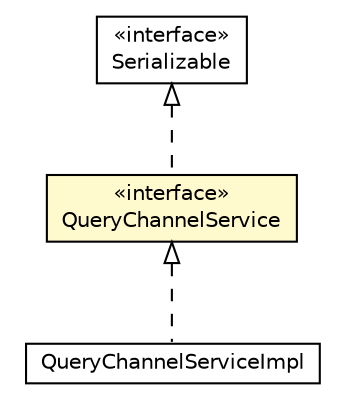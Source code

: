 #!/usr/local/bin/dot
#
# Class diagram 
# Generated by UMLGraph version R5_6_6-8-g8d7759 (http://www.umlgraph.org/)
#

digraph G {
	edge [fontname="Helvetica",fontsize=10,labelfontname="Helvetica",labelfontsize=10];
	node [fontname="Helvetica",fontsize=10,shape=plaintext];
	nodesep=0.25;
	ranksep=0.5;
	// org.dayatang.querychannel.QueryChannelService
	c80871 [label=<<table title="org.dayatang.querychannel.QueryChannelService" border="0" cellborder="1" cellspacing="0" cellpadding="2" port="p" bgcolor="lemonChiffon" href="./QueryChannelService.html">
		<tr><td><table border="0" cellspacing="0" cellpadding="1">
<tr><td align="center" balign="center"> &#171;interface&#187; </td></tr>
<tr><td align="center" balign="center"> QueryChannelService </td></tr>
		</table></td></tr>
		</table>>, URL="./QueryChannelService.html", fontname="Helvetica", fontcolor="black", fontsize=10.0];
	// org.dayatang.querychannel.impl.QueryChannelServiceImpl
	c80873 [label=<<table title="org.dayatang.querychannel.impl.QueryChannelServiceImpl" border="0" cellborder="1" cellspacing="0" cellpadding="2" port="p" href="./impl/QueryChannelServiceImpl.html">
		<tr><td><table border="0" cellspacing="0" cellpadding="1">
<tr><td align="center" balign="center"> QueryChannelServiceImpl </td></tr>
		</table></td></tr>
		</table>>, URL="./impl/QueryChannelServiceImpl.html", fontname="Helvetica", fontcolor="black", fontsize=10.0];
	//org.dayatang.querychannel.QueryChannelService implements java.io.Serializable
	c80954:p -> c80871:p [dir=back,arrowtail=empty,style=dashed];
	//org.dayatang.querychannel.impl.QueryChannelServiceImpl implements org.dayatang.querychannel.QueryChannelService
	c80871:p -> c80873:p [dir=back,arrowtail=empty,style=dashed];
	// java.io.Serializable
	c80954 [label=<<table title="java.io.Serializable" border="0" cellborder="1" cellspacing="0" cellpadding="2" port="p" href="http://download.oracle.com/javase/7/docs/api/java/io/Serializable.html">
		<tr><td><table border="0" cellspacing="0" cellpadding="1">
<tr><td align="center" balign="center"> &#171;interface&#187; </td></tr>
<tr><td align="center" balign="center"> Serializable </td></tr>
		</table></td></tr>
		</table>>, URL="http://download.oracle.com/javase/7/docs/api/java/io/Serializable.html", fontname="Helvetica", fontcolor="black", fontsize=10.0];
}


